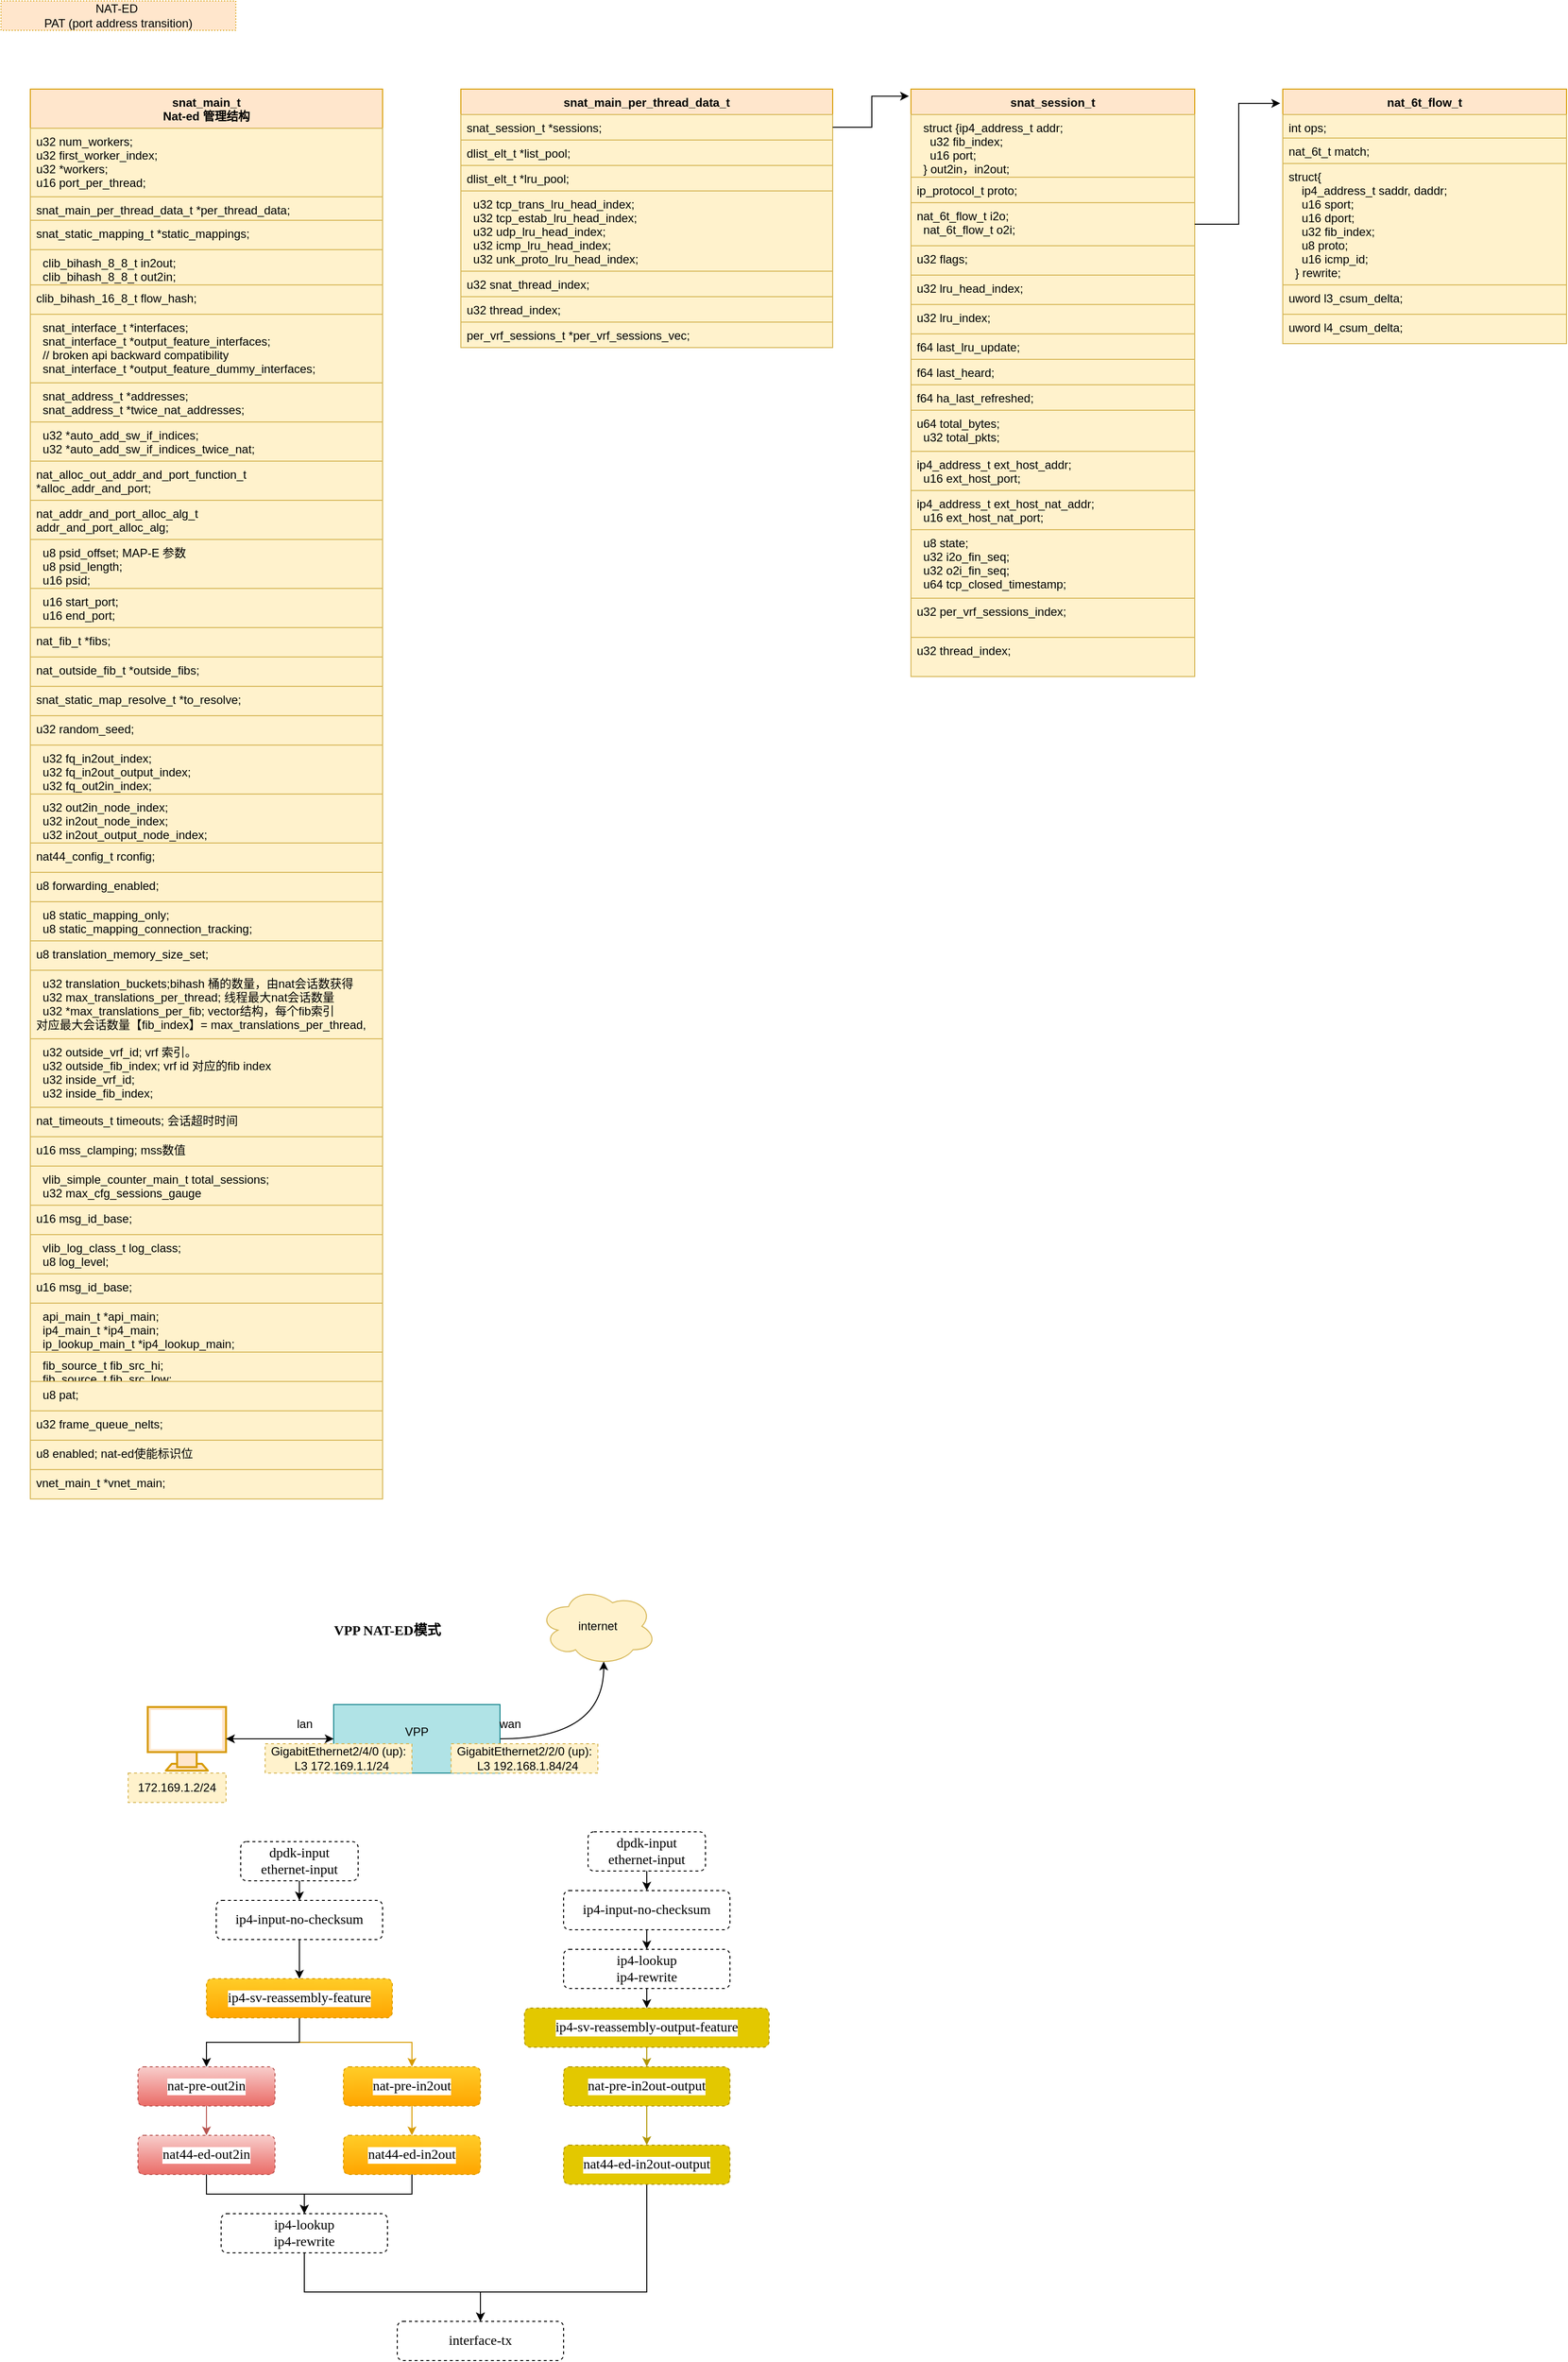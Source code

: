 <mxfile version="16.2.7" type="github">
  <diagram id="l_xTGjEDLuFCOCQ6yGdL" name="Page-1">
    <mxGraphModel dx="782" dy="436" grid="1" gridSize="10" guides="1" tooltips="1" connect="1" arrows="1" fold="1" page="1" pageScale="1" pageWidth="827" pageHeight="1169" math="0" shadow="0">
      <root>
        <mxCell id="0" />
        <mxCell id="1" parent="0" />
        <mxCell id="BXAtRn4mZZ8piuDLXr6t-1" value="NAT-ED&amp;nbsp;&lt;br&gt;PAT (port address transition)" style="text;html=1;strokeColor=#d79b00;fillColor=#ffe6cc;align=center;verticalAlign=middle;whiteSpace=wrap;rounded=0;dashed=1;dashPattern=1 2;" parent="1" vertex="1">
          <mxGeometry y="20" width="240" height="30" as="geometry" />
        </mxCell>
        <mxCell id="BXAtRn4mZZ8piuDLXr6t-2" value="snat_main_t&#xa;Nat-ed 管理结构" style="swimlane;fontStyle=1;align=center;verticalAlign=top;childLayout=stackLayout;horizontal=1;startSize=40;horizontalStack=0;resizeParent=1;resizeParentMax=0;resizeLast=0;collapsible=1;marginBottom=0;strokeColor=#d79b00;fillColor=#ffe6cc;" parent="1" vertex="1">
          <mxGeometry x="30" y="110" width="360" height="1440" as="geometry" />
        </mxCell>
        <mxCell id="BXAtRn4mZZ8piuDLXr6t-3" value="u32 num_workers;&#xa;u32 first_worker_index;&#xa;u32 *workers;&#xa;u16 port_per_thread;" style="text;strokeColor=#d6b656;fillColor=#fff2cc;align=left;verticalAlign=top;spacingLeft=4;spacingRight=4;overflow=hidden;rotatable=0;points=[[0,0.5],[1,0.5]];portConstraint=eastwest;" parent="BXAtRn4mZZ8piuDLXr6t-2" vertex="1">
          <mxGeometry y="40" width="360" height="70" as="geometry" />
        </mxCell>
        <mxCell id="BXAtRn4mZZ8piuDLXr6t-5" value="snat_main_per_thread_data_t *per_thread_data;" style="text;strokeColor=#d6b656;fillColor=#fff2cc;align=left;verticalAlign=top;spacingLeft=4;spacingRight=4;overflow=hidden;rotatable=0;points=[[0,0.5],[1,0.5]];portConstraint=eastwest;" parent="BXAtRn4mZZ8piuDLXr6t-2" vertex="1">
          <mxGeometry y="110" width="360" height="24" as="geometry" />
        </mxCell>
        <mxCell id="BXAtRn4mZZ8piuDLXr6t-6" value="snat_static_mapping_t *static_mappings;" style="text;strokeColor=#d6b656;fillColor=#fff2cc;align=left;verticalAlign=top;spacingLeft=4;spacingRight=4;overflow=hidden;rotatable=0;points=[[0,0.5],[1,0.5]];portConstraint=eastwest;" parent="BXAtRn4mZZ8piuDLXr6t-2" vertex="1">
          <mxGeometry y="134" width="360" height="30" as="geometry" />
        </mxCell>
        <mxCell id="BXAtRn4mZZ8piuDLXr6t-7" value="  clib_bihash_8_8_t in2out;&#xa;  clib_bihash_8_8_t out2in;" style="text;strokeColor=#d6b656;fillColor=#fff2cc;align=left;verticalAlign=top;spacingLeft=4;spacingRight=4;overflow=hidden;rotatable=0;points=[[0,0.5],[1,0.5]];portConstraint=eastwest;" parent="BXAtRn4mZZ8piuDLXr6t-2" vertex="1">
          <mxGeometry y="164" width="360" height="36" as="geometry" />
        </mxCell>
        <mxCell id="BXAtRn4mZZ8piuDLXr6t-8" value="clib_bihash_16_8_t flow_hash;" style="text;strokeColor=#d6b656;fillColor=#fff2cc;align=left;verticalAlign=top;spacingLeft=4;spacingRight=4;overflow=hidden;rotatable=0;points=[[0,0.5],[1,0.5]];portConstraint=eastwest;" parent="BXAtRn4mZZ8piuDLXr6t-2" vertex="1">
          <mxGeometry y="200" width="360" height="30" as="geometry" />
        </mxCell>
        <mxCell id="BXAtRn4mZZ8piuDLXr6t-9" value="  snat_interface_t *interfaces;&#xa;  snat_interface_t *output_feature_interfaces;&#xa;  // broken api backward compatibility&#xa;  snat_interface_t *output_feature_dummy_interfaces;" style="text;strokeColor=#d6b656;fillColor=#fff2cc;align=left;verticalAlign=top;spacingLeft=4;spacingRight=4;overflow=hidden;rotatable=0;points=[[0,0.5],[1,0.5]];portConstraint=eastwest;" parent="BXAtRn4mZZ8piuDLXr6t-2" vertex="1">
          <mxGeometry y="230" width="360" height="70" as="geometry" />
        </mxCell>
        <mxCell id="BXAtRn4mZZ8piuDLXr6t-10" value="  snat_address_t *addresses;&#xa;  snat_address_t *twice_nat_addresses;" style="text;strokeColor=#d6b656;fillColor=#fff2cc;align=left;verticalAlign=top;spacingLeft=4;spacingRight=4;overflow=hidden;rotatable=0;points=[[0,0.5],[1,0.5]];portConstraint=eastwest;" parent="BXAtRn4mZZ8piuDLXr6t-2" vertex="1">
          <mxGeometry y="300" width="360" height="40" as="geometry" />
        </mxCell>
        <mxCell id="BXAtRn4mZZ8piuDLXr6t-11" value="  u32 *auto_add_sw_if_indices;&#xa;  u32 *auto_add_sw_if_indices_twice_nat;" style="text;strokeColor=#d6b656;fillColor=#fff2cc;align=left;verticalAlign=top;spacingLeft=4;spacingRight=4;overflow=hidden;rotatable=0;points=[[0,0.5],[1,0.5]];portConstraint=eastwest;" parent="BXAtRn4mZZ8piuDLXr6t-2" vertex="1">
          <mxGeometry y="340" width="360" height="40" as="geometry" />
        </mxCell>
        <mxCell id="BXAtRn4mZZ8piuDLXr6t-12" value="nat_alloc_out_addr_and_port_function_t &#xa;*alloc_addr_and_port;" style="text;strokeColor=#d6b656;fillColor=#fff2cc;align=left;verticalAlign=top;spacingLeft=4;spacingRight=4;overflow=hidden;rotatable=0;points=[[0,0.5],[1,0.5]];portConstraint=eastwest;" parent="BXAtRn4mZZ8piuDLXr6t-2" vertex="1">
          <mxGeometry y="380" width="360" height="40" as="geometry" />
        </mxCell>
        <mxCell id="BXAtRn4mZZ8piuDLXr6t-13" value="nat_addr_and_port_alloc_alg_t &#xa;addr_and_port_alloc_alg;" style="text;strokeColor=#d6b656;fillColor=#fff2cc;align=left;verticalAlign=top;spacingLeft=4;spacingRight=4;overflow=hidden;rotatable=0;points=[[0,0.5],[1,0.5]];portConstraint=eastwest;" parent="BXAtRn4mZZ8piuDLXr6t-2" vertex="1">
          <mxGeometry y="420" width="360" height="40" as="geometry" />
        </mxCell>
        <mxCell id="BXAtRn4mZZ8piuDLXr6t-14" value="  u8 psid_offset; MAP-E 参数&#xa;  u8 psid_length;&#xa;  u16 psid;   " style="text;strokeColor=#d6b656;fillColor=#fff2cc;align=left;verticalAlign=top;spacingLeft=4;spacingRight=4;overflow=hidden;rotatable=0;points=[[0,0.5],[1,0.5]];portConstraint=eastwest;" parent="BXAtRn4mZZ8piuDLXr6t-2" vertex="1">
          <mxGeometry y="460" width="360" height="50" as="geometry" />
        </mxCell>
        <mxCell id="BXAtRn4mZZ8piuDLXr6t-15" value="  u16 start_port;&#xa;  u16 end_port;" style="text;strokeColor=#d6b656;fillColor=#fff2cc;align=left;verticalAlign=top;spacingLeft=4;spacingRight=4;overflow=hidden;rotatable=0;points=[[0,0.5],[1,0.5]];portConstraint=eastwest;" parent="BXAtRn4mZZ8piuDLXr6t-2" vertex="1">
          <mxGeometry y="510" width="360" height="40" as="geometry" />
        </mxCell>
        <mxCell id="BXAtRn4mZZ8piuDLXr6t-16" value="nat_fib_t *fibs;" style="text;strokeColor=#d6b656;fillColor=#fff2cc;align=left;verticalAlign=top;spacingLeft=4;spacingRight=4;overflow=hidden;rotatable=0;points=[[0,0.5],[1,0.5]];portConstraint=eastwest;" parent="BXAtRn4mZZ8piuDLXr6t-2" vertex="1">
          <mxGeometry y="550" width="360" height="30" as="geometry" />
        </mxCell>
        <mxCell id="BXAtRn4mZZ8piuDLXr6t-17" value="nat_outside_fib_t *outside_fibs;" style="text;strokeColor=#d6b656;fillColor=#fff2cc;align=left;verticalAlign=top;spacingLeft=4;spacingRight=4;overflow=hidden;rotatable=0;points=[[0,0.5],[1,0.5]];portConstraint=eastwest;" parent="BXAtRn4mZZ8piuDLXr6t-2" vertex="1">
          <mxGeometry y="580" width="360" height="30" as="geometry" />
        </mxCell>
        <mxCell id="BXAtRn4mZZ8piuDLXr6t-18" value="snat_static_map_resolve_t *to_resolve;" style="text;strokeColor=#d6b656;fillColor=#fff2cc;align=left;verticalAlign=top;spacingLeft=4;spacingRight=4;overflow=hidden;rotatable=0;points=[[0,0.5],[1,0.5]];portConstraint=eastwest;" parent="BXAtRn4mZZ8piuDLXr6t-2" vertex="1">
          <mxGeometry y="610" width="360" height="30" as="geometry" />
        </mxCell>
        <mxCell id="BXAtRn4mZZ8piuDLXr6t-19" value="u32 random_seed;" style="text;strokeColor=#d6b656;fillColor=#fff2cc;align=left;verticalAlign=top;spacingLeft=4;spacingRight=4;overflow=hidden;rotatable=0;points=[[0,0.5],[1,0.5]];portConstraint=eastwest;" parent="BXAtRn4mZZ8piuDLXr6t-2" vertex="1">
          <mxGeometry y="640" width="360" height="30" as="geometry" />
        </mxCell>
        <mxCell id="BXAtRn4mZZ8piuDLXr6t-20" value="  u32 fq_in2out_index;&#xa;  u32 fq_in2out_output_index;&#xa;  u32 fq_out2in_index;" style="text;strokeColor=#d6b656;fillColor=#fff2cc;align=left;verticalAlign=top;spacingLeft=4;spacingRight=4;overflow=hidden;rotatable=0;points=[[0,0.5],[1,0.5]];portConstraint=eastwest;" parent="BXAtRn4mZZ8piuDLXr6t-2" vertex="1">
          <mxGeometry y="670" width="360" height="50" as="geometry" />
        </mxCell>
        <mxCell id="BXAtRn4mZZ8piuDLXr6t-22" value="  u32 out2in_node_index;&#xa;  u32 in2out_node_index;&#xa;  u32 in2out_output_node_index;" style="text;strokeColor=#d6b656;fillColor=#fff2cc;align=left;verticalAlign=top;spacingLeft=4;spacingRight=4;overflow=hidden;rotatable=0;points=[[0,0.5],[1,0.5]];portConstraint=eastwest;" parent="BXAtRn4mZZ8piuDLXr6t-2" vertex="1">
          <mxGeometry y="720" width="360" height="50" as="geometry" />
        </mxCell>
        <mxCell id="BXAtRn4mZZ8piuDLXr6t-21" value="nat44_config_t rconfig;" style="text;strokeColor=#d6b656;fillColor=#fff2cc;align=left;verticalAlign=top;spacingLeft=4;spacingRight=4;overflow=hidden;rotatable=0;points=[[0,0.5],[1,0.5]];portConstraint=eastwest;" parent="BXAtRn4mZZ8piuDLXr6t-2" vertex="1">
          <mxGeometry y="770" width="360" height="30" as="geometry" />
        </mxCell>
        <mxCell id="BXAtRn4mZZ8piuDLXr6t-23" value="u8 forwarding_enabled;" style="text;strokeColor=#d6b656;fillColor=#fff2cc;align=left;verticalAlign=top;spacingLeft=4;spacingRight=4;overflow=hidden;rotatable=0;points=[[0,0.5],[1,0.5]];portConstraint=eastwest;" parent="BXAtRn4mZZ8piuDLXr6t-2" vertex="1">
          <mxGeometry y="800" width="360" height="30" as="geometry" />
        </mxCell>
        <mxCell id="BXAtRn4mZZ8piuDLXr6t-24" value="  u8 static_mapping_only;&#xa;  u8 static_mapping_connection_tracking;" style="text;strokeColor=#d6b656;fillColor=#fff2cc;align=left;verticalAlign=top;spacingLeft=4;spacingRight=4;overflow=hidden;rotatable=0;points=[[0,0.5],[1,0.5]];portConstraint=eastwest;" parent="BXAtRn4mZZ8piuDLXr6t-2" vertex="1">
          <mxGeometry y="830" width="360" height="40" as="geometry" />
        </mxCell>
        <mxCell id="BXAtRn4mZZ8piuDLXr6t-25" value="u8 translation_memory_size_set;" style="text;strokeColor=#d6b656;fillColor=#fff2cc;align=left;verticalAlign=top;spacingLeft=4;spacingRight=4;overflow=hidden;rotatable=0;points=[[0,0.5],[1,0.5]];portConstraint=eastwest;" parent="BXAtRn4mZZ8piuDLXr6t-2" vertex="1">
          <mxGeometry y="870" width="360" height="30" as="geometry" />
        </mxCell>
        <mxCell id="BXAtRn4mZZ8piuDLXr6t-26" value="  u32 translation_buckets;bihash 桶的数量，由nat会话数获得&#xa;  u32 max_translations_per_thread; 线程最大nat会话数量&#xa;  u32 *max_translations_per_fib; vector结构，每个fib索引&#xa;对应最大会话数量【fib_index】= max_translations_per_thread," style="text;strokeColor=#d6b656;fillColor=#fff2cc;align=left;verticalAlign=top;spacingLeft=4;spacingRight=4;overflow=hidden;rotatable=0;points=[[0,0.5],[1,0.5]];portConstraint=eastwest;" parent="BXAtRn4mZZ8piuDLXr6t-2" vertex="1">
          <mxGeometry y="900" width="360" height="70" as="geometry" />
        </mxCell>
        <mxCell id="BXAtRn4mZZ8piuDLXr6t-27" value="  u32 outside_vrf_id; vrf 索引。&#xa;  u32 outside_fib_index; vrf id 对应的fib index&#xa;  u32 inside_vrf_id;&#xa;  u32 inside_fib_index;" style="text;strokeColor=#d6b656;fillColor=#fff2cc;align=left;verticalAlign=top;spacingLeft=4;spacingRight=4;overflow=hidden;rotatable=0;points=[[0,0.5],[1,0.5]];portConstraint=eastwest;" parent="BXAtRn4mZZ8piuDLXr6t-2" vertex="1">
          <mxGeometry y="970" width="360" height="70" as="geometry" />
        </mxCell>
        <mxCell id="BXAtRn4mZZ8piuDLXr6t-28" value="nat_timeouts_t timeouts; 会话超时时间" style="text;strokeColor=#d6b656;fillColor=#fff2cc;align=left;verticalAlign=top;spacingLeft=4;spacingRight=4;overflow=hidden;rotatable=0;points=[[0,0.5],[1,0.5]];portConstraint=eastwest;" parent="BXAtRn4mZZ8piuDLXr6t-2" vertex="1">
          <mxGeometry y="1040" width="360" height="30" as="geometry" />
        </mxCell>
        <mxCell id="BXAtRn4mZZ8piuDLXr6t-29" value="u16 mss_clamping; mss数值" style="text;strokeColor=#d6b656;fillColor=#fff2cc;align=left;verticalAlign=top;spacingLeft=4;spacingRight=4;overflow=hidden;rotatable=0;points=[[0,0.5],[1,0.5]];portConstraint=eastwest;" parent="BXAtRn4mZZ8piuDLXr6t-2" vertex="1">
          <mxGeometry y="1070" width="360" height="30" as="geometry" />
        </mxCell>
        <mxCell id="BXAtRn4mZZ8piuDLXr6t-30" value="  vlib_simple_counter_main_t total_sessions;&#xa;  u32 max_cfg_sessions_gauge" style="text;strokeColor=#d6b656;fillColor=#fff2cc;align=left;verticalAlign=top;spacingLeft=4;spacingRight=4;overflow=hidden;rotatable=0;points=[[0,0.5],[1,0.5]];portConstraint=eastwest;" parent="BXAtRn4mZZ8piuDLXr6t-2" vertex="1">
          <mxGeometry y="1100" width="360" height="40" as="geometry" />
        </mxCell>
        <mxCell id="BXAtRn4mZZ8piuDLXr6t-32" value="u16 msg_id_base;" style="text;strokeColor=#d6b656;fillColor=#fff2cc;align=left;verticalAlign=top;spacingLeft=4;spacingRight=4;overflow=hidden;rotatable=0;points=[[0,0.5],[1,0.5]];portConstraint=eastwest;" parent="BXAtRn4mZZ8piuDLXr6t-2" vertex="1">
          <mxGeometry y="1140" width="360" height="30" as="geometry" />
        </mxCell>
        <mxCell id="BXAtRn4mZZ8piuDLXr6t-33" value="  vlib_log_class_t log_class;&#xa;  u8 log_level;" style="text;strokeColor=#d6b656;fillColor=#fff2cc;align=left;verticalAlign=top;spacingLeft=4;spacingRight=4;overflow=hidden;rotatable=0;points=[[0,0.5],[1,0.5]];portConstraint=eastwest;" parent="BXAtRn4mZZ8piuDLXr6t-2" vertex="1">
          <mxGeometry y="1170" width="360" height="40" as="geometry" />
        </mxCell>
        <mxCell id="BXAtRn4mZZ8piuDLXr6t-34" value="u16 msg_id_base;" style="text;strokeColor=#d6b656;fillColor=#fff2cc;align=left;verticalAlign=top;spacingLeft=4;spacingRight=4;overflow=hidden;rotatable=0;points=[[0,0.5],[1,0.5]];portConstraint=eastwest;" parent="BXAtRn4mZZ8piuDLXr6t-2" vertex="1">
          <mxGeometry y="1210" width="360" height="30" as="geometry" />
        </mxCell>
        <mxCell id="BXAtRn4mZZ8piuDLXr6t-35" value="  api_main_t *api_main;&#xa;  ip4_main_t *ip4_main;&#xa;  ip_lookup_main_t *ip4_lookup_main;" style="text;strokeColor=#d6b656;fillColor=#fff2cc;align=left;verticalAlign=top;spacingLeft=4;spacingRight=4;overflow=hidden;rotatable=0;points=[[0,0.5],[1,0.5]];portConstraint=eastwest;" parent="BXAtRn4mZZ8piuDLXr6t-2" vertex="1">
          <mxGeometry y="1240" width="360" height="50" as="geometry" />
        </mxCell>
        <mxCell id="BXAtRn4mZZ8piuDLXr6t-36" value="  fib_source_t fib_src_hi;&#xa;  fib_source_t fib_src_low;" style="text;strokeColor=#d6b656;fillColor=#fff2cc;align=left;verticalAlign=top;spacingLeft=4;spacingRight=4;overflow=hidden;rotatable=0;points=[[0,0.5],[1,0.5]];portConstraint=eastwest;" parent="BXAtRn4mZZ8piuDLXr6t-2" vertex="1">
          <mxGeometry y="1290" width="360" height="30" as="geometry" />
        </mxCell>
        <mxCell id="BXAtRn4mZZ8piuDLXr6t-37" value="  u8 pat;" style="text;strokeColor=#d6b656;fillColor=#fff2cc;align=left;verticalAlign=top;spacingLeft=4;spacingRight=4;overflow=hidden;rotatable=0;points=[[0,0.5],[1,0.5]];portConstraint=eastwest;" parent="BXAtRn4mZZ8piuDLXr6t-2" vertex="1">
          <mxGeometry y="1320" width="360" height="30" as="geometry" />
        </mxCell>
        <mxCell id="BXAtRn4mZZ8piuDLXr6t-38" value="u32 frame_queue_nelts;" style="text;strokeColor=#d6b656;fillColor=#fff2cc;align=left;verticalAlign=top;spacingLeft=4;spacingRight=4;overflow=hidden;rotatable=0;points=[[0,0.5],[1,0.5]];portConstraint=eastwest;" parent="BXAtRn4mZZ8piuDLXr6t-2" vertex="1">
          <mxGeometry y="1350" width="360" height="30" as="geometry" />
        </mxCell>
        <mxCell id="BXAtRn4mZZ8piuDLXr6t-39" value="u8 enabled; nat-ed使能标识位" style="text;strokeColor=#d6b656;fillColor=#fff2cc;align=left;verticalAlign=top;spacingLeft=4;spacingRight=4;overflow=hidden;rotatable=0;points=[[0,0.5],[1,0.5]];portConstraint=eastwest;" parent="BXAtRn4mZZ8piuDLXr6t-2" vertex="1">
          <mxGeometry y="1380" width="360" height="30" as="geometry" />
        </mxCell>
        <mxCell id="BXAtRn4mZZ8piuDLXr6t-40" value="vnet_main_t *vnet_main;" style="text;strokeColor=#d6b656;fillColor=#fff2cc;align=left;verticalAlign=top;spacingLeft=4;spacingRight=4;overflow=hidden;rotatable=0;points=[[0,0.5],[1,0.5]];portConstraint=eastwest;" parent="BXAtRn4mZZ8piuDLXr6t-2" vertex="1">
          <mxGeometry y="1410" width="360" height="30" as="geometry" />
        </mxCell>
        <mxCell id="BXAtRn4mZZ8piuDLXr6t-41" value="snat_main_per_thread_data_t" style="swimlane;fontStyle=1;align=center;verticalAlign=top;childLayout=stackLayout;horizontal=1;startSize=26;horizontalStack=0;resizeParent=1;resizeParentMax=0;resizeLast=0;collapsible=1;marginBottom=0;strokeColor=#d79b00;fillColor=#ffe6cc;" parent="1" vertex="1">
          <mxGeometry x="470" y="110" width="380" height="264" as="geometry" />
        </mxCell>
        <mxCell id="BXAtRn4mZZ8piuDLXr6t-42" value="snat_session_t *sessions;" style="text;strokeColor=#d6b656;fillColor=#fff2cc;align=left;verticalAlign=top;spacingLeft=4;spacingRight=4;overflow=hidden;rotatable=0;points=[[0,0.5],[1,0.5]];portConstraint=eastwest;" parent="BXAtRn4mZZ8piuDLXr6t-41" vertex="1">
          <mxGeometry y="26" width="380" height="26" as="geometry" />
        </mxCell>
        <mxCell id="BXAtRn4mZZ8piuDLXr6t-44" value="dlist_elt_t *list_pool;" style="text;strokeColor=#d6b656;fillColor=#fff2cc;align=left;verticalAlign=top;spacingLeft=4;spacingRight=4;overflow=hidden;rotatable=0;points=[[0,0.5],[1,0.5]];portConstraint=eastwest;" parent="BXAtRn4mZZ8piuDLXr6t-41" vertex="1">
          <mxGeometry y="52" width="380" height="26" as="geometry" />
        </mxCell>
        <mxCell id="Ra6obJJ9dgNQCWLeyfYx-2" value="dlist_elt_t *lru_pool;" style="text;strokeColor=#d6b656;fillColor=#fff2cc;align=left;verticalAlign=top;spacingLeft=4;spacingRight=4;overflow=hidden;rotatable=0;points=[[0,0.5],[1,0.5]];portConstraint=eastwest;" vertex="1" parent="BXAtRn4mZZ8piuDLXr6t-41">
          <mxGeometry y="78" width="380" height="26" as="geometry" />
        </mxCell>
        <mxCell id="BXAtRn4mZZ8piuDLXr6t-45" value="  u32 tcp_trans_lru_head_index;&#xa;  u32 tcp_estab_lru_head_index;&#xa;  u32 udp_lru_head_index;&#xa;  u32 icmp_lru_head_index;&#xa;  u32 unk_proto_lru_head_index;" style="text;strokeColor=#d6b656;fillColor=#fff2cc;align=left;verticalAlign=top;spacingLeft=4;spacingRight=4;overflow=hidden;rotatable=0;points=[[0,0.5],[1,0.5]];portConstraint=eastwest;" parent="BXAtRn4mZZ8piuDLXr6t-41" vertex="1">
          <mxGeometry y="104" width="380" height="82" as="geometry" />
        </mxCell>
        <mxCell id="BXAtRn4mZZ8piuDLXr6t-46" value="u32 snat_thread_index;" style="text;strokeColor=#d6b656;fillColor=#fff2cc;align=left;verticalAlign=top;spacingLeft=4;spacingRight=4;overflow=hidden;rotatable=0;points=[[0,0.5],[1,0.5]];portConstraint=eastwest;" parent="BXAtRn4mZZ8piuDLXr6t-41" vertex="1">
          <mxGeometry y="186" width="380" height="26" as="geometry" />
        </mxCell>
        <mxCell id="BXAtRn4mZZ8piuDLXr6t-47" value="u32 thread_index;" style="text;strokeColor=#d6b656;fillColor=#fff2cc;align=left;verticalAlign=top;spacingLeft=4;spacingRight=4;overflow=hidden;rotatable=0;points=[[0,0.5],[1,0.5]];portConstraint=eastwest;" parent="BXAtRn4mZZ8piuDLXr6t-41" vertex="1">
          <mxGeometry y="212" width="380" height="26" as="geometry" />
        </mxCell>
        <mxCell id="BXAtRn4mZZ8piuDLXr6t-48" value="per_vrf_sessions_t *per_vrf_sessions_vec;" style="text;strokeColor=#d6b656;fillColor=#fff2cc;align=left;verticalAlign=top;spacingLeft=4;spacingRight=4;overflow=hidden;rotatable=0;points=[[0,0.5],[1,0.5]];portConstraint=eastwest;" parent="BXAtRn4mZZ8piuDLXr6t-41" vertex="1">
          <mxGeometry y="238" width="380" height="26" as="geometry" />
        </mxCell>
        <mxCell id="BXAtRn4mZZ8piuDLXr6t-50" value="" style="verticalAlign=top;verticalLabelPosition=bottom;labelPosition=center;align=center;html=1;outlineConnect=0;fillColor=#ffe6cc;strokeColor=#d79b00;gradientDirection=north;strokeWidth=2;shape=mxgraph.networks.monitor;" parent="1" vertex="1">
          <mxGeometry x="150" y="1762.5" width="80" height="65" as="geometry" />
        </mxCell>
        <mxCell id="BXAtRn4mZZ8piuDLXr6t-53" style="edgeStyle=orthogonalEdgeStyle;curved=1;rounded=0;orthogonalLoop=1;jettySize=auto;html=1;exitX=1;exitY=0.5;exitDx=0;exitDy=0;entryX=0.55;entryY=0.95;entryDx=0;entryDy=0;entryPerimeter=0;" parent="1" source="BXAtRn4mZZ8piuDLXr6t-51" target="BXAtRn4mZZ8piuDLXr6t-52" edge="1">
          <mxGeometry relative="1" as="geometry" />
        </mxCell>
        <mxCell id="BXAtRn4mZZ8piuDLXr6t-51" value="VPP&lt;br&gt;&lt;br&gt;" style="rounded=0;whiteSpace=wrap;html=1;strokeColor=#0e8088;fillColor=#b0e3e6;" parent="1" vertex="1">
          <mxGeometry x="340" y="1760" width="170" height="70" as="geometry" />
        </mxCell>
        <mxCell id="BXAtRn4mZZ8piuDLXr6t-52" value="internet" style="ellipse;shape=cloud;whiteSpace=wrap;html=1;strokeColor=#d6b656;fillColor=#fff2cc;" parent="1" vertex="1">
          <mxGeometry x="550" y="1640" width="120" height="80" as="geometry" />
        </mxCell>
        <mxCell id="BXAtRn4mZZ8piuDLXr6t-54" value="&lt;div&gt;GigabitEthernet2/2/0 (up):&lt;/div&gt;&lt;div&gt;&amp;nbsp; L3 192.168.1.84/24&lt;/div&gt;" style="text;html=1;strokeColor=#d6b656;fillColor=#fff2cc;align=center;verticalAlign=middle;whiteSpace=wrap;rounded=0;dashed=1;" parent="1" vertex="1">
          <mxGeometry x="460" y="1800" width="150" height="30" as="geometry" />
        </mxCell>
        <mxCell id="BXAtRn4mZZ8piuDLXr6t-55" value="&lt;div&gt;GigabitEthernet2/4/0 (up):&lt;/div&gt;&lt;div&gt;&amp;nbsp; L3 172.169.1.1/24&lt;/div&gt;" style="text;html=1;strokeColor=#d6b656;fillColor=#fff2cc;align=center;verticalAlign=middle;whiteSpace=wrap;rounded=0;dashed=1;" parent="1" vertex="1">
          <mxGeometry x="270" y="1800" width="150" height="30" as="geometry" />
        </mxCell>
        <mxCell id="BXAtRn4mZZ8piuDLXr6t-56" value="" style="endArrow=classic;startArrow=classic;html=1;rounded=0;curved=1;exitX=1;exitY=0.5;exitDx=0;exitDy=0;exitPerimeter=0;entryX=0;entryY=0.5;entryDx=0;entryDy=0;" parent="1" source="BXAtRn4mZZ8piuDLXr6t-50" target="BXAtRn4mZZ8piuDLXr6t-51" edge="1">
          <mxGeometry width="50" height="50" relative="1" as="geometry">
            <mxPoint x="240" y="1800" as="sourcePoint" />
            <mxPoint x="290" y="1750" as="targetPoint" />
          </mxGeometry>
        </mxCell>
        <mxCell id="BXAtRn4mZZ8piuDLXr6t-57" value="wan" style="text;html=1;align=center;verticalAlign=middle;resizable=0;points=[];autosize=1;strokeColor=none;fillColor=none;" parent="1" vertex="1">
          <mxGeometry x="500" y="1770" width="40" height="20" as="geometry" />
        </mxCell>
        <mxCell id="BXAtRn4mZZ8piuDLXr6t-58" value="lan" style="text;html=1;align=center;verticalAlign=middle;resizable=0;points=[];autosize=1;strokeColor=none;fillColor=none;" parent="1" vertex="1">
          <mxGeometry x="295" y="1770" width="30" height="20" as="geometry" />
        </mxCell>
        <mxCell id="BXAtRn4mZZ8piuDLXr6t-59" value="172.169.1.2/24" style="text;html=1;strokeColor=#d6b656;fillColor=#fff2cc;align=center;verticalAlign=middle;whiteSpace=wrap;rounded=0;dashed=1;" parent="1" vertex="1">
          <mxGeometry x="130" y="1830" width="100" height="30" as="geometry" />
        </mxCell>
        <mxCell id="BXAtRn4mZZ8piuDLXr6t-60" value="VPP NAT-ED模式" style="text;html=1;strokeColor=none;fillColor=none;align=center;verticalAlign=middle;whiteSpace=wrap;rounded=0;dashed=1;fontStyle=1;fontSize=14;labelBackgroundColor=default;labelBorderColor=none;shadow=0;sketch=0;glass=0;fontFamily=Comic Sans MS;" parent="1" vertex="1">
          <mxGeometry x="320" y="1670" width="150" height="30" as="geometry" />
        </mxCell>
        <mxCell id="BXAtRn4mZZ8piuDLXr6t-63" value="" style="edgeStyle=orthogonalEdgeStyle;curved=1;rounded=0;orthogonalLoop=1;jettySize=auto;html=1;fontFamily=Comic Sans MS;fontSize=14;" parent="1" source="BXAtRn4mZZ8piuDLXr6t-61" target="BXAtRn4mZZ8piuDLXr6t-62" edge="1">
          <mxGeometry relative="1" as="geometry" />
        </mxCell>
        <mxCell id="BXAtRn4mZZ8piuDLXr6t-61" value="dpdk-input&lt;br&gt;ethernet-input" style="rounded=1;whiteSpace=wrap;html=1;shadow=0;glass=0;dashed=1;labelBackgroundColor=default;labelBorderColor=none;sketch=0;fontFamily=Comic Sans MS;fontSize=14;strokeColor=default;" parent="1" vertex="1">
          <mxGeometry x="245" y="1900" width="120" height="40" as="geometry" />
        </mxCell>
        <mxCell id="BXAtRn4mZZ8piuDLXr6t-65" value="" style="edgeStyle=orthogonalEdgeStyle;curved=1;rounded=0;orthogonalLoop=1;jettySize=auto;html=1;fontFamily=Comic Sans MS;fontSize=14;" parent="1" source="BXAtRn4mZZ8piuDLXr6t-62" target="BXAtRn4mZZ8piuDLXr6t-64" edge="1">
          <mxGeometry relative="1" as="geometry" />
        </mxCell>
        <mxCell id="BXAtRn4mZZ8piuDLXr6t-62" value="ip4-input-no-checksum" style="rounded=1;whiteSpace=wrap;html=1;shadow=0;glass=0;dashed=1;labelBackgroundColor=default;labelBorderColor=none;sketch=0;fontFamily=Comic Sans MS;fontSize=14;strokeColor=default;" parent="1" vertex="1">
          <mxGeometry x="220" y="1960" width="170" height="40" as="geometry" />
        </mxCell>
        <mxCell id="BXAtRn4mZZ8piuDLXr6t-67" value="" style="edgeStyle=orthogonalEdgeStyle;rounded=0;orthogonalLoop=1;jettySize=auto;html=1;fontFamily=Comic Sans MS;fontSize=14;fillColor=#ffcd28;strokeColor=#d79b00;gradientColor=#ffa500;" parent="1" source="BXAtRn4mZZ8piuDLXr6t-64" target="BXAtRn4mZZ8piuDLXr6t-66" edge="1">
          <mxGeometry relative="1" as="geometry" />
        </mxCell>
        <mxCell id="BXAtRn4mZZ8piuDLXr6t-153" style="edgeStyle=orthogonalEdgeStyle;rounded=0;orthogonalLoop=1;jettySize=auto;html=1;exitX=0.5;exitY=1;exitDx=0;exitDy=0;entryX=0.5;entryY=0;entryDx=0;entryDy=0;fontFamily=Comic Sans MS;fontSize=14;" parent="1" source="BXAtRn4mZZ8piuDLXr6t-64" target="BXAtRn4mZZ8piuDLXr6t-150" edge="1">
          <mxGeometry relative="1" as="geometry" />
        </mxCell>
        <mxCell id="BXAtRn4mZZ8piuDLXr6t-64" value="ip4-sv-reassembly-feature" style="rounded=1;whiteSpace=wrap;html=1;shadow=0;glass=0;dashed=1;labelBackgroundColor=default;labelBorderColor=none;sketch=0;fontFamily=Comic Sans MS;fontSize=14;strokeColor=#d79b00;fillColor=#ffcd28;gradientColor=#ffa500;" parent="1" vertex="1">
          <mxGeometry x="210" y="2040" width="190" height="40" as="geometry" />
        </mxCell>
        <mxCell id="BXAtRn4mZZ8piuDLXr6t-69" value="" style="edgeStyle=orthogonalEdgeStyle;curved=1;rounded=0;orthogonalLoop=1;jettySize=auto;html=1;fontFamily=Comic Sans MS;fontSize=14;fillColor=#ffcd28;strokeColor=#d79b00;gradientColor=#ffa500;" parent="1" source="BXAtRn4mZZ8piuDLXr6t-66" target="BXAtRn4mZZ8piuDLXr6t-68" edge="1">
          <mxGeometry relative="1" as="geometry" />
        </mxCell>
        <mxCell id="BXAtRn4mZZ8piuDLXr6t-66" value="nat-pre-in2out" style="rounded=1;whiteSpace=wrap;html=1;shadow=0;glass=0;dashed=1;labelBackgroundColor=default;labelBorderColor=none;sketch=0;fontFamily=Comic Sans MS;fontSize=14;strokeColor=#d79b00;fillColor=#ffcd28;gradientColor=#ffa500;" parent="1" vertex="1">
          <mxGeometry x="350" y="2130" width="140" height="40" as="geometry" />
        </mxCell>
        <mxCell id="BXAtRn4mZZ8piuDLXr6t-73" value="" style="edgeStyle=orthogonalEdgeStyle;rounded=0;orthogonalLoop=1;jettySize=auto;html=1;fontFamily=Comic Sans MS;fontSize=14;" parent="1" source="BXAtRn4mZZ8piuDLXr6t-68" target="BXAtRn4mZZ8piuDLXr6t-70" edge="1">
          <mxGeometry relative="1" as="geometry" />
        </mxCell>
        <mxCell id="BXAtRn4mZZ8piuDLXr6t-68" value="nat44-ed-in2out" style="rounded=1;whiteSpace=wrap;html=1;shadow=0;glass=0;dashed=1;labelBackgroundColor=default;labelBorderColor=none;sketch=0;fontFamily=Comic Sans MS;fontSize=14;strokeColor=#d79b00;fillColor=#ffcd28;gradientColor=#ffa500;" parent="1" vertex="1">
          <mxGeometry x="350" y="2200" width="140" height="40" as="geometry" />
        </mxCell>
        <mxCell id="BXAtRn4mZZ8piuDLXr6t-75" value="" style="edgeStyle=orthogonalEdgeStyle;rounded=0;orthogonalLoop=1;jettySize=auto;html=1;fontFamily=Comic Sans MS;fontSize=14;" parent="1" source="BXAtRn4mZZ8piuDLXr6t-70" target="BXAtRn4mZZ8piuDLXr6t-74" edge="1">
          <mxGeometry relative="1" as="geometry">
            <Array as="points">
              <mxPoint x="310" y="2360" />
              <mxPoint x="490" y="2360" />
            </Array>
          </mxGeometry>
        </mxCell>
        <mxCell id="BXAtRn4mZZ8piuDLXr6t-70" value="ip4-lookup&lt;br&gt;ip4-rewrite" style="rounded=1;whiteSpace=wrap;html=1;shadow=0;glass=0;dashed=1;labelBackgroundColor=default;labelBorderColor=none;sketch=0;fontFamily=Comic Sans MS;fontSize=14;strokeColor=default;" parent="1" vertex="1">
          <mxGeometry x="225" y="2280" width="170" height="40" as="geometry" />
        </mxCell>
        <mxCell id="BXAtRn4mZZ8piuDLXr6t-74" value="interface-tx" style="rounded=1;whiteSpace=wrap;html=1;shadow=0;glass=0;dashed=1;labelBackgroundColor=default;labelBorderColor=none;sketch=0;fontFamily=Comic Sans MS;fontSize=14;strokeColor=default;" parent="1" vertex="1">
          <mxGeometry x="405" y="2390" width="170" height="40" as="geometry" />
        </mxCell>
        <mxCell id="BXAtRn4mZZ8piuDLXr6t-76" value="" style="edgeStyle=orthogonalEdgeStyle;curved=1;rounded=0;orthogonalLoop=1;jettySize=auto;html=1;fontFamily=Comic Sans MS;fontSize=14;" parent="1" source="BXAtRn4mZZ8piuDLXr6t-77" target="BXAtRn4mZZ8piuDLXr6t-78" edge="1">
          <mxGeometry relative="1" as="geometry" />
        </mxCell>
        <mxCell id="BXAtRn4mZZ8piuDLXr6t-77" value="dpdk-input&lt;br&gt;ethernet-input" style="rounded=1;whiteSpace=wrap;html=1;shadow=0;glass=0;dashed=1;labelBackgroundColor=default;labelBorderColor=none;sketch=0;fontFamily=Comic Sans MS;fontSize=14;strokeColor=default;" parent="1" vertex="1">
          <mxGeometry x="600" y="1890" width="120" height="40" as="geometry" />
        </mxCell>
        <mxCell id="BXAtRn4mZZ8piuDLXr6t-80" value="" style="edgeStyle=orthogonalEdgeStyle;curved=1;rounded=0;orthogonalLoop=1;jettySize=auto;html=1;fontFamily=Comic Sans MS;fontSize=14;" parent="1" source="BXAtRn4mZZ8piuDLXr6t-78" target="BXAtRn4mZZ8piuDLXr6t-79" edge="1">
          <mxGeometry relative="1" as="geometry" />
        </mxCell>
        <mxCell id="BXAtRn4mZZ8piuDLXr6t-78" value="ip4-input-no-checksum" style="rounded=1;whiteSpace=wrap;html=1;shadow=0;glass=0;dashed=1;labelBackgroundColor=default;labelBorderColor=none;sketch=0;fontFamily=Comic Sans MS;fontSize=14;strokeColor=default;" parent="1" vertex="1">
          <mxGeometry x="575" y="1950" width="170" height="40" as="geometry" />
        </mxCell>
        <mxCell id="BXAtRn4mZZ8piuDLXr6t-82" value="" style="edgeStyle=orthogonalEdgeStyle;curved=1;rounded=0;orthogonalLoop=1;jettySize=auto;html=1;fontFamily=Comic Sans MS;fontSize=14;" parent="1" source="BXAtRn4mZZ8piuDLXr6t-79" target="BXAtRn4mZZ8piuDLXr6t-81" edge="1">
          <mxGeometry relative="1" as="geometry" />
        </mxCell>
        <mxCell id="BXAtRn4mZZ8piuDLXr6t-79" value="ip4-lookup&lt;br&gt;ip4-rewrite" style="rounded=1;whiteSpace=wrap;html=1;shadow=0;glass=0;dashed=1;labelBackgroundColor=default;labelBorderColor=none;sketch=0;fontFamily=Comic Sans MS;fontSize=14;strokeColor=default;" parent="1" vertex="1">
          <mxGeometry x="575" y="2010" width="170" height="40" as="geometry" />
        </mxCell>
        <mxCell id="BXAtRn4mZZ8piuDLXr6t-84" value="" style="edgeStyle=orthogonalEdgeStyle;curved=1;rounded=0;orthogonalLoop=1;jettySize=auto;html=1;fontFamily=Comic Sans MS;fontSize=14;fillColor=#e3c800;strokeColor=#B09500;" parent="1" source="BXAtRn4mZZ8piuDLXr6t-81" target="BXAtRn4mZZ8piuDLXr6t-83" edge="1">
          <mxGeometry relative="1" as="geometry" />
        </mxCell>
        <mxCell id="BXAtRn4mZZ8piuDLXr6t-81" value="ip4-sv-reassembly-output-feature" style="rounded=1;whiteSpace=wrap;html=1;shadow=0;glass=0;dashed=1;labelBackgroundColor=default;labelBorderColor=none;sketch=0;fontFamily=Comic Sans MS;fontSize=14;strokeColor=#B09500;fillColor=#e3c800;fontColor=#000000;" parent="1" vertex="1">
          <mxGeometry x="535" y="2070" width="250" height="40" as="geometry" />
        </mxCell>
        <mxCell id="BXAtRn4mZZ8piuDLXr6t-86" value="" style="edgeStyle=orthogonalEdgeStyle;curved=1;rounded=0;orthogonalLoop=1;jettySize=auto;html=1;fontFamily=Comic Sans MS;fontSize=14;fillColor=#e3c800;strokeColor=#B09500;" parent="1" source="BXAtRn4mZZ8piuDLXr6t-83" target="BXAtRn4mZZ8piuDLXr6t-85" edge="1">
          <mxGeometry relative="1" as="geometry" />
        </mxCell>
        <mxCell id="BXAtRn4mZZ8piuDLXr6t-83" value="nat-pre-in2out-output" style="rounded=1;whiteSpace=wrap;html=1;shadow=0;glass=0;dashed=1;labelBackgroundColor=default;labelBorderColor=none;sketch=0;fontFamily=Comic Sans MS;fontSize=14;strokeColor=#B09500;fillColor=#e3c800;fontColor=#000000;" parent="1" vertex="1">
          <mxGeometry x="575" y="2130" width="170" height="40" as="geometry" />
        </mxCell>
        <mxCell id="BXAtRn4mZZ8piuDLXr6t-87" value="" style="edgeStyle=orthogonalEdgeStyle;rounded=0;orthogonalLoop=1;jettySize=auto;html=1;fontFamily=Comic Sans MS;fontSize=14;" parent="1" source="BXAtRn4mZZ8piuDLXr6t-85" target="BXAtRn4mZZ8piuDLXr6t-74" edge="1">
          <mxGeometry relative="1" as="geometry">
            <Array as="points">
              <mxPoint x="660" y="2360" />
              <mxPoint x="490" y="2360" />
            </Array>
          </mxGeometry>
        </mxCell>
        <mxCell id="BXAtRn4mZZ8piuDLXr6t-85" value="nat44-ed-in2out-output" style="rounded=1;whiteSpace=wrap;html=1;shadow=0;glass=0;dashed=1;labelBackgroundColor=default;labelBorderColor=none;sketch=0;fontFamily=Comic Sans MS;fontSize=14;strokeColor=#B09500;fillColor=#e3c800;fontColor=#000000;" parent="1" vertex="1">
          <mxGeometry x="575" y="2210" width="170" height="40" as="geometry" />
        </mxCell>
        <mxCell id="BXAtRn4mZZ8piuDLXr6t-149" value="" style="edgeStyle=orthogonalEdgeStyle;curved=1;rounded=0;orthogonalLoop=1;jettySize=auto;html=1;fontFamily=Comic Sans MS;fontSize=14;fillColor=#f8cecc;strokeColor=#b85450;gradientColor=#ea6b66;" parent="1" source="BXAtRn4mZZ8piuDLXr6t-150" target="BXAtRn4mZZ8piuDLXr6t-151" edge="1">
          <mxGeometry relative="1" as="geometry" />
        </mxCell>
        <mxCell id="BXAtRn4mZZ8piuDLXr6t-150" value="nat-pre-out2in" style="rounded=1;whiteSpace=wrap;html=1;shadow=0;glass=0;dashed=1;labelBackgroundColor=default;labelBorderColor=none;sketch=0;fontFamily=Comic Sans MS;fontSize=14;strokeColor=#b85450;fillColor=#f8cecc;gradientColor=#ea6b66;" parent="1" vertex="1">
          <mxGeometry x="140" y="2130" width="140" height="40" as="geometry" />
        </mxCell>
        <mxCell id="BXAtRn4mZZ8piuDLXr6t-154" style="edgeStyle=orthogonalEdgeStyle;rounded=0;orthogonalLoop=1;jettySize=auto;html=1;exitX=0.5;exitY=1;exitDx=0;exitDy=0;entryX=0.5;entryY=0;entryDx=0;entryDy=0;fontFamily=Comic Sans MS;fontSize=14;" parent="1" source="BXAtRn4mZZ8piuDLXr6t-151" target="BXAtRn4mZZ8piuDLXr6t-70" edge="1">
          <mxGeometry relative="1" as="geometry" />
        </mxCell>
        <mxCell id="BXAtRn4mZZ8piuDLXr6t-151" value="nat44-ed-out2in" style="rounded=1;whiteSpace=wrap;html=1;shadow=0;glass=0;dashed=1;labelBackgroundColor=default;labelBorderColor=none;sketch=0;fontFamily=Comic Sans MS;fontSize=14;strokeColor=#b85450;fillColor=#f8cecc;gradientColor=#ea6b66;" parent="1" vertex="1">
          <mxGeometry x="140" y="2200" width="140" height="40" as="geometry" />
        </mxCell>
        <mxCell id="Ra6obJJ9dgNQCWLeyfYx-1" style="edgeStyle=orthogonalEdgeStyle;rounded=0;orthogonalLoop=1;jettySize=auto;html=1;exitX=1;exitY=0.5;exitDx=0;exitDy=0;" edge="1" parent="1" source="BXAtRn4mZZ8piuDLXr6t-24">
          <mxGeometry relative="1" as="geometry">
            <mxPoint x="390" y="960" as="targetPoint" />
          </mxGeometry>
        </mxCell>
        <mxCell id="Ra6obJJ9dgNQCWLeyfYx-3" value="snat_session_t" style="swimlane;fontStyle=1;align=center;verticalAlign=top;childLayout=stackLayout;horizontal=1;startSize=26;horizontalStack=0;resizeParent=1;resizeParentMax=0;resizeLast=0;collapsible=1;marginBottom=0;strokeColor=#d79b00;fillColor=#ffe6cc;" vertex="1" parent="1">
          <mxGeometry x="930" y="110" width="290" height="600" as="geometry" />
        </mxCell>
        <mxCell id="Ra6obJJ9dgNQCWLeyfYx-4" value="  struct {ip4_address_t addr;&#xa;    u32 fib_index;&#xa;    u16 port;&#xa;  } out2in，in2out;" style="text;strokeColor=#d6b656;fillColor=#fff2cc;align=left;verticalAlign=top;spacingLeft=4;spacingRight=4;overflow=hidden;rotatable=0;points=[[0,0.5],[1,0.5]];portConstraint=eastwest;" vertex="1" parent="Ra6obJJ9dgNQCWLeyfYx-3">
          <mxGeometry y="26" width="290" height="64" as="geometry" />
        </mxCell>
        <mxCell id="Ra6obJJ9dgNQCWLeyfYx-5" value="ip_protocol_t proto;" style="text;strokeColor=#d6b656;fillColor=#fff2cc;align=left;verticalAlign=top;spacingLeft=4;spacingRight=4;overflow=hidden;rotatable=0;points=[[0,0.5],[1,0.5]];portConstraint=eastwest;" vertex="1" parent="Ra6obJJ9dgNQCWLeyfYx-3">
          <mxGeometry y="90" width="290" height="26" as="geometry" />
        </mxCell>
        <mxCell id="Ra6obJJ9dgNQCWLeyfYx-6" value="nat_6t_flow_t i2o;&#xa;  nat_6t_flow_t o2i;" style="text;strokeColor=#d6b656;fillColor=#fff2cc;align=left;verticalAlign=top;spacingLeft=4;spacingRight=4;overflow=hidden;rotatable=0;points=[[0,0.5],[1,0.5]];portConstraint=eastwest;" vertex="1" parent="Ra6obJJ9dgNQCWLeyfYx-3">
          <mxGeometry y="116" width="290" height="44" as="geometry" />
        </mxCell>
        <mxCell id="Ra6obJJ9dgNQCWLeyfYx-11" value="u32 flags;" style="text;strokeColor=#d6b656;fillColor=#fff2cc;align=left;verticalAlign=top;spacingLeft=4;spacingRight=4;overflow=hidden;rotatable=0;points=[[0,0.5],[1,0.5]];portConstraint=eastwest;" vertex="1" parent="Ra6obJJ9dgNQCWLeyfYx-3">
          <mxGeometry y="160" width="290" height="30" as="geometry" />
        </mxCell>
        <mxCell id="Ra6obJJ9dgNQCWLeyfYx-7" value="u32 lru_head_index;" style="text;strokeColor=#d6b656;fillColor=#fff2cc;align=left;verticalAlign=top;spacingLeft=4;spacingRight=4;overflow=hidden;rotatable=0;points=[[0,0.5],[1,0.5]];portConstraint=eastwest;" vertex="1" parent="Ra6obJJ9dgNQCWLeyfYx-3">
          <mxGeometry y="190" width="290" height="30" as="geometry" />
        </mxCell>
        <mxCell id="Ra6obJJ9dgNQCWLeyfYx-12" value="u32 lru_index;" style="text;strokeColor=#d6b656;fillColor=#fff2cc;align=left;verticalAlign=top;spacingLeft=4;spacingRight=4;overflow=hidden;rotatable=0;points=[[0,0.5],[1,0.5]];portConstraint=eastwest;" vertex="1" parent="Ra6obJJ9dgNQCWLeyfYx-3">
          <mxGeometry y="220" width="290" height="30" as="geometry" />
        </mxCell>
        <mxCell id="Ra6obJJ9dgNQCWLeyfYx-8" value="f64 last_lru_update;" style="text;strokeColor=#d6b656;fillColor=#fff2cc;align=left;verticalAlign=top;spacingLeft=4;spacingRight=4;overflow=hidden;rotatable=0;points=[[0,0.5],[1,0.5]];portConstraint=eastwest;" vertex="1" parent="Ra6obJJ9dgNQCWLeyfYx-3">
          <mxGeometry y="250" width="290" height="26" as="geometry" />
        </mxCell>
        <mxCell id="Ra6obJJ9dgNQCWLeyfYx-9" value="f64 last_heard;" style="text;strokeColor=#d6b656;fillColor=#fff2cc;align=left;verticalAlign=top;spacingLeft=4;spacingRight=4;overflow=hidden;rotatable=0;points=[[0,0.5],[1,0.5]];portConstraint=eastwest;" vertex="1" parent="Ra6obJJ9dgNQCWLeyfYx-3">
          <mxGeometry y="276" width="290" height="26" as="geometry" />
        </mxCell>
        <mxCell id="Ra6obJJ9dgNQCWLeyfYx-14" value="f64 ha_last_refreshed;" style="text;strokeColor=#d6b656;fillColor=#fff2cc;align=left;verticalAlign=top;spacingLeft=4;spacingRight=4;overflow=hidden;rotatable=0;points=[[0,0.5],[1,0.5]];portConstraint=eastwest;" vertex="1" parent="Ra6obJJ9dgNQCWLeyfYx-3">
          <mxGeometry y="302" width="290" height="26" as="geometry" />
        </mxCell>
        <mxCell id="Ra6obJJ9dgNQCWLeyfYx-10" value="u64 total_bytes;&#xa;  u32 total_pkts;" style="text;strokeColor=#d6b656;fillColor=#fff2cc;align=left;verticalAlign=top;spacingLeft=4;spacingRight=4;overflow=hidden;rotatable=0;points=[[0,0.5],[1,0.5]];portConstraint=eastwest;" vertex="1" parent="Ra6obJJ9dgNQCWLeyfYx-3">
          <mxGeometry y="328" width="290" height="42" as="geometry" />
        </mxCell>
        <mxCell id="Ra6obJJ9dgNQCWLeyfYx-15" value="ip4_address_t ext_host_addr;&#xa;  u16 ext_host_port;" style="text;strokeColor=#d6b656;fillColor=#fff2cc;align=left;verticalAlign=top;spacingLeft=4;spacingRight=4;overflow=hidden;rotatable=0;points=[[0,0.5],[1,0.5]];portConstraint=eastwest;" vertex="1" parent="Ra6obJJ9dgNQCWLeyfYx-3">
          <mxGeometry y="370" width="290" height="40" as="geometry" />
        </mxCell>
        <mxCell id="Ra6obJJ9dgNQCWLeyfYx-16" value="ip4_address_t ext_host_nat_addr;&#xa;  u16 ext_host_nat_port;" style="text;strokeColor=#d6b656;fillColor=#fff2cc;align=left;verticalAlign=top;spacingLeft=4;spacingRight=4;overflow=hidden;rotatable=0;points=[[0,0.5],[1,0.5]];portConstraint=eastwest;" vertex="1" parent="Ra6obJJ9dgNQCWLeyfYx-3">
          <mxGeometry y="410" width="290" height="40" as="geometry" />
        </mxCell>
        <mxCell id="Ra6obJJ9dgNQCWLeyfYx-17" value="  u8 state;&#xa;  u32 i2o_fin_seq;&#xa;  u32 o2i_fin_seq;&#xa;  u64 tcp_closed_timestamp;" style="text;strokeColor=#d6b656;fillColor=#fff2cc;align=left;verticalAlign=top;spacingLeft=4;spacingRight=4;overflow=hidden;rotatable=0;points=[[0,0.5],[1,0.5]];portConstraint=eastwest;" vertex="1" parent="Ra6obJJ9dgNQCWLeyfYx-3">
          <mxGeometry y="450" width="290" height="70" as="geometry" />
        </mxCell>
        <mxCell id="Ra6obJJ9dgNQCWLeyfYx-19" value="u32 per_vrf_sessions_index;" style="text;strokeColor=#d6b656;fillColor=#fff2cc;align=left;verticalAlign=top;spacingLeft=4;spacingRight=4;overflow=hidden;rotatable=0;points=[[0,0.5],[1,0.5]];portConstraint=eastwest;" vertex="1" parent="Ra6obJJ9dgNQCWLeyfYx-3">
          <mxGeometry y="520" width="290" height="40" as="geometry" />
        </mxCell>
        <mxCell id="Ra6obJJ9dgNQCWLeyfYx-20" value="u32 thread_index;" style="text;strokeColor=#d6b656;fillColor=#fff2cc;align=left;verticalAlign=top;spacingLeft=4;spacingRight=4;overflow=hidden;rotatable=0;points=[[0,0.5],[1,0.5]];portConstraint=eastwest;" vertex="1" parent="Ra6obJJ9dgNQCWLeyfYx-3">
          <mxGeometry y="560" width="290" height="40" as="geometry" />
        </mxCell>
        <mxCell id="Ra6obJJ9dgNQCWLeyfYx-21" value="nat_6t_flow_t" style="swimlane;fontStyle=1;align=center;verticalAlign=top;childLayout=stackLayout;horizontal=1;startSize=26;horizontalStack=0;resizeParent=1;resizeParentMax=0;resizeLast=0;collapsible=1;marginBottom=0;strokeColor=#d79b00;fillColor=#ffe6cc;" vertex="1" parent="1">
          <mxGeometry x="1310" y="110" width="290" height="260" as="geometry" />
        </mxCell>
        <mxCell id="Ra6obJJ9dgNQCWLeyfYx-22" value="int ops;" style="text;strokeColor=#d6b656;fillColor=#fff2cc;align=left;verticalAlign=top;spacingLeft=4;spacingRight=4;overflow=hidden;rotatable=0;points=[[0,0.5],[1,0.5]];portConstraint=eastwest;" vertex="1" parent="Ra6obJJ9dgNQCWLeyfYx-21">
          <mxGeometry y="26" width="290" height="24" as="geometry" />
        </mxCell>
        <mxCell id="Ra6obJJ9dgNQCWLeyfYx-23" value="nat_6t_t match;" style="text;strokeColor=#d6b656;fillColor=#fff2cc;align=left;verticalAlign=top;spacingLeft=4;spacingRight=4;overflow=hidden;rotatable=0;points=[[0,0.5],[1,0.5]];portConstraint=eastwest;" vertex="1" parent="Ra6obJJ9dgNQCWLeyfYx-21">
          <mxGeometry y="50" width="290" height="26" as="geometry" />
        </mxCell>
        <mxCell id="Ra6obJJ9dgNQCWLeyfYx-24" value="struct{&#xa;    ip4_address_t saddr, daddr;&#xa;    u16 sport;&#xa;    u16 dport;&#xa;    u32 fib_index;&#xa;    u8 proto;&#xa;    u16 icmp_id;&#xa;  } rewrite;" style="text;strokeColor=#d6b656;fillColor=#fff2cc;align=left;verticalAlign=top;spacingLeft=4;spacingRight=4;overflow=hidden;rotatable=0;points=[[0,0.5],[1,0.5]];portConstraint=eastwest;" vertex="1" parent="Ra6obJJ9dgNQCWLeyfYx-21">
          <mxGeometry y="76" width="290" height="124" as="geometry" />
        </mxCell>
        <mxCell id="Ra6obJJ9dgNQCWLeyfYx-25" value="uword l3_csum_delta;" style="text;strokeColor=#d6b656;fillColor=#fff2cc;align=left;verticalAlign=top;spacingLeft=4;spacingRight=4;overflow=hidden;rotatable=0;points=[[0,0.5],[1,0.5]];portConstraint=eastwest;" vertex="1" parent="Ra6obJJ9dgNQCWLeyfYx-21">
          <mxGeometry y="200" width="290" height="30" as="geometry" />
        </mxCell>
        <mxCell id="Ra6obJJ9dgNQCWLeyfYx-26" value="uword l4_csum_delta;" style="text;strokeColor=#d6b656;fillColor=#fff2cc;align=left;verticalAlign=top;spacingLeft=4;spacingRight=4;overflow=hidden;rotatable=0;points=[[0,0.5],[1,0.5]];portConstraint=eastwest;" vertex="1" parent="Ra6obJJ9dgNQCWLeyfYx-21">
          <mxGeometry y="230" width="290" height="30" as="geometry" />
        </mxCell>
        <mxCell id="Ra6obJJ9dgNQCWLeyfYx-38" style="edgeStyle=orthogonalEdgeStyle;rounded=0;orthogonalLoop=1;jettySize=auto;html=1;exitX=1;exitY=0.5;exitDx=0;exitDy=0;entryX=-0.009;entryY=0.056;entryDx=0;entryDy=0;entryPerimeter=0;" edge="1" parent="1" source="Ra6obJJ9dgNQCWLeyfYx-6" target="Ra6obJJ9dgNQCWLeyfYx-21">
          <mxGeometry relative="1" as="geometry" />
        </mxCell>
        <mxCell id="Ra6obJJ9dgNQCWLeyfYx-39" style="edgeStyle=orthogonalEdgeStyle;rounded=0;orthogonalLoop=1;jettySize=auto;html=1;exitX=1;exitY=0.5;exitDx=0;exitDy=0;entryX=-0.007;entryY=0.012;entryDx=0;entryDy=0;entryPerimeter=0;" edge="1" parent="1" source="BXAtRn4mZZ8piuDLXr6t-42" target="Ra6obJJ9dgNQCWLeyfYx-3">
          <mxGeometry relative="1" as="geometry" />
        </mxCell>
      </root>
    </mxGraphModel>
  </diagram>
</mxfile>
